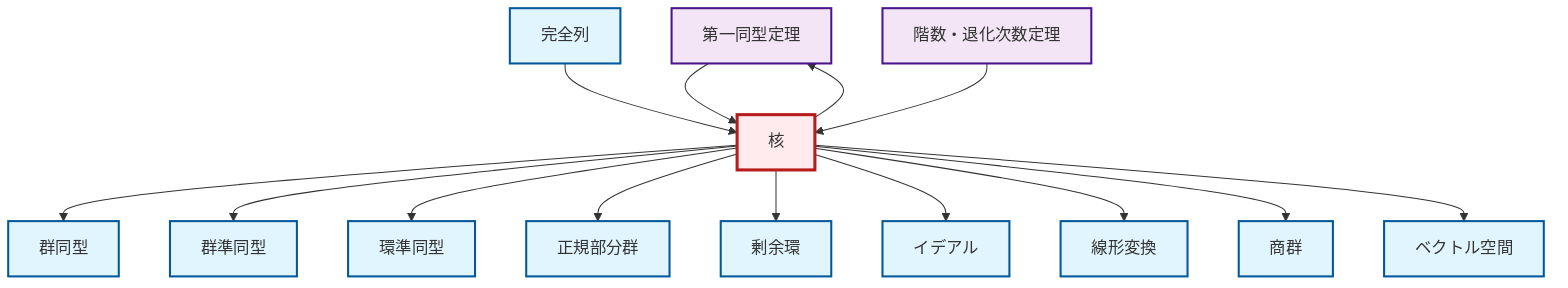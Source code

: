graph TD
    classDef definition fill:#e1f5fe,stroke:#01579b,stroke-width:2px
    classDef theorem fill:#f3e5f5,stroke:#4a148c,stroke-width:2px
    classDef axiom fill:#fff3e0,stroke:#e65100,stroke-width:2px
    classDef example fill:#e8f5e9,stroke:#1b5e20,stroke-width:2px
    classDef current fill:#ffebee,stroke:#b71c1c,stroke-width:3px
    def-normal-subgroup["正規部分群"]:::definition
    def-vector-space["ベクトル空間"]:::definition
    def-linear-transformation["線形変換"]:::definition
    thm-first-isomorphism["第一同型定理"]:::theorem
    def-ideal["イデアル"]:::definition
    def-quotient-group["商群"]:::definition
    def-homomorphism["群準同型"]:::definition
    thm-rank-nullity["階数・退化次数定理"]:::theorem
    def-kernel["核"]:::definition
    def-exact-sequence["完全列"]:::definition
    def-quotient-ring["剰余環"]:::definition
    def-isomorphism["群同型"]:::definition
    def-ring-homomorphism["環準同型"]:::definition
    def-kernel --> def-isomorphism
    def-kernel --> def-homomorphism
    def-kernel --> def-ring-homomorphism
    def-kernel --> def-normal-subgroup
    thm-first-isomorphism --> def-kernel
    def-kernel --> def-quotient-ring
    def-kernel --> def-ideal
    def-exact-sequence --> def-kernel
    def-kernel --> def-linear-transformation
    thm-rank-nullity --> def-kernel
    def-kernel --> def-quotient-group
    def-kernel --> def-vector-space
    def-kernel --> thm-first-isomorphism
    class def-kernel current